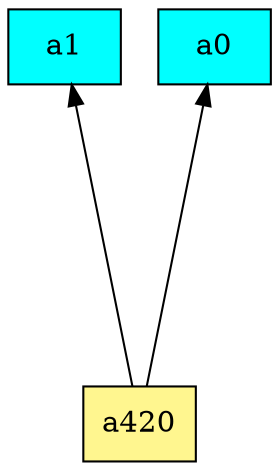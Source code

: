 digraph G {
rankdir=BT;ranksep="2.0";
"a1" [shape=record,fillcolor=cyan,style=filled,label="{a1}"];
"a420" [shape=record,fillcolor=khaki1,style=filled,label="{a420}"];
"a0" [shape=record,fillcolor=cyan,style=filled,label="{a0}"];
"a420" -> "a1"
"a420" -> "a0"
}